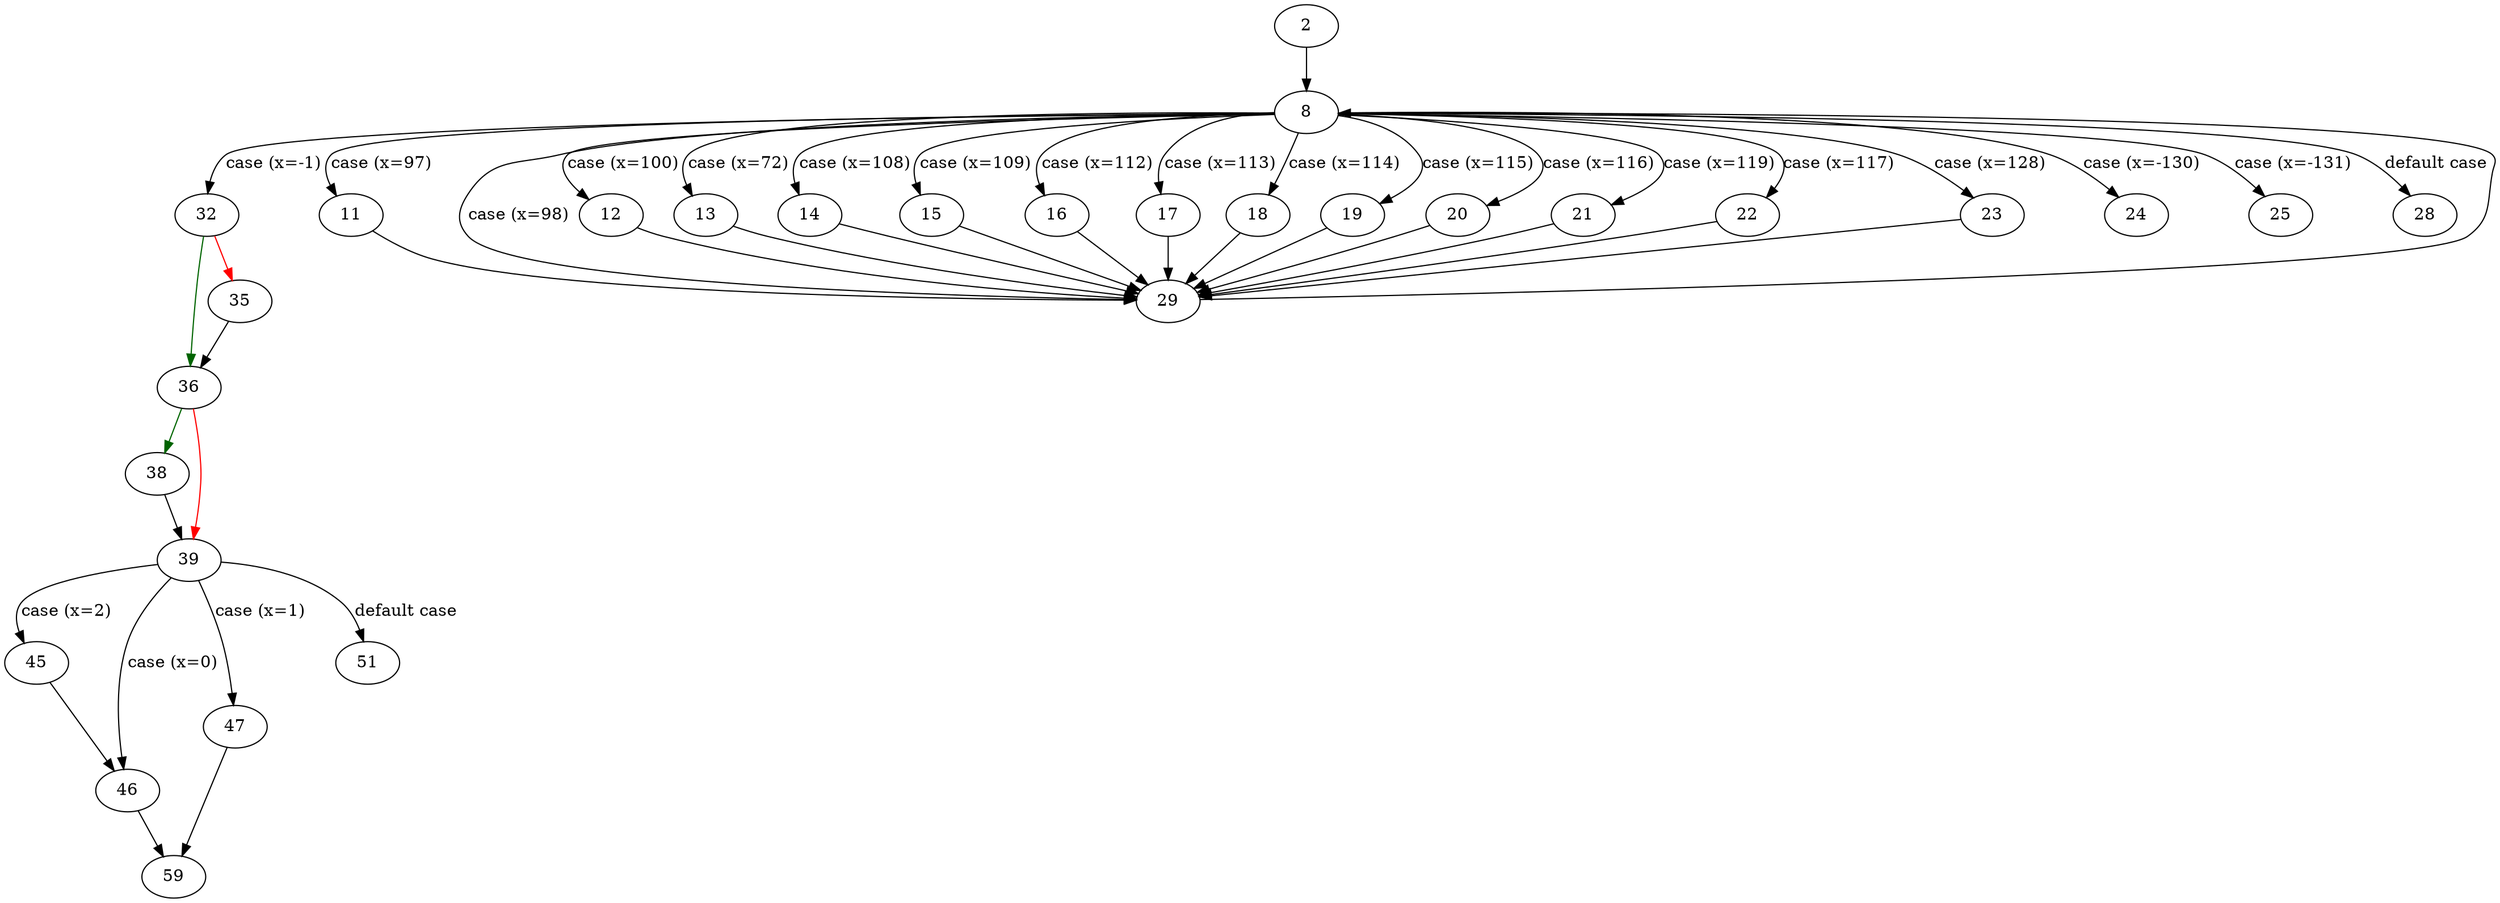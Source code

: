 strict digraph "main" {
	// Node definitions.
	2 [entry=true];
	8;
	32;
	11;
	29;
	12;
	13;
	14;
	15;
	16;
	17;
	18;
	19;
	20;
	21;
	22;
	23;
	24;
	25;
	28;
	36;
	35;
	38;
	39;
	45;
	46;
	47;
	51;
	59;

	// Edge definitions.
	2 -> 8;
	8 -> 32 [
		cond="case (x=-1)"
		label="case (x=-1)"
	];
	8 -> 11 [
		cond="case (x=97)"
		label="case (x=97)"
	];
	8 -> 29 [
		cond="case (x=98)"
		label="case (x=98)"
	];
	8 -> 12 [
		cond="case (x=100)"
		label="case (x=100)"
	];
	8 -> 13 [
		cond="case (x=72)"
		label="case (x=72)"
	];
	8 -> 14 [
		cond="case (x=108)"
		label="case (x=108)"
	];
	8 -> 15 [
		cond="case (x=109)"
		label="case (x=109)"
	];
	8 -> 16 [
		cond="case (x=112)"
		label="case (x=112)"
	];
	8 -> 17 [
		cond="case (x=113)"
		label="case (x=113)"
	];
	8 -> 18 [
		cond="case (x=114)"
		label="case (x=114)"
	];
	8 -> 19 [
		cond="case (x=115)"
		label="case (x=115)"
	];
	8 -> 20 [
		cond="case (x=116)"
		label="case (x=116)"
	];
	8 -> 21 [
		cond="case (x=119)"
		label="case (x=119)"
	];
	8 -> 22 [
		cond="case (x=117)"
		label="case (x=117)"
	];
	8 -> 23 [
		cond="case (x=128)"
		label="case (x=128)"
	];
	8 -> 24 [
		cond="case (x=-130)"
		label="case (x=-130)"
	];
	8 -> 25 [
		cond="case (x=-131)"
		label="case (x=-131)"
	];
	8 -> 28 [
		cond="default case"
		label="default case"
	];
	32 -> 36 [
		color=darkgreen
		cond=true
	];
	32 -> 35 [
		color=red
		cond=false
	];
	11 -> 29;
	29 -> 8;
	12 -> 29;
	13 -> 29;
	14 -> 29;
	15 -> 29;
	16 -> 29;
	17 -> 29;
	18 -> 29;
	19 -> 29;
	20 -> 29;
	21 -> 29;
	22 -> 29;
	23 -> 29;
	36 -> 38 [
		color=darkgreen
		cond=true
	];
	36 -> 39 [
		color=red
		cond=false
	];
	35 -> 36;
	38 -> 39;
	39 -> 45 [
		cond="case (x=2)"
		label="case (x=2)"
	];
	39 -> 46 [
		cond="case (x=0)"
		label="case (x=0)"
	];
	39 -> 47 [
		cond="case (x=1)"
		label="case (x=1)"
	];
	39 -> 51 [
		cond="default case"
		label="default case"
	];
	45 -> 46;
	46 -> 59;
	47 -> 59;
}